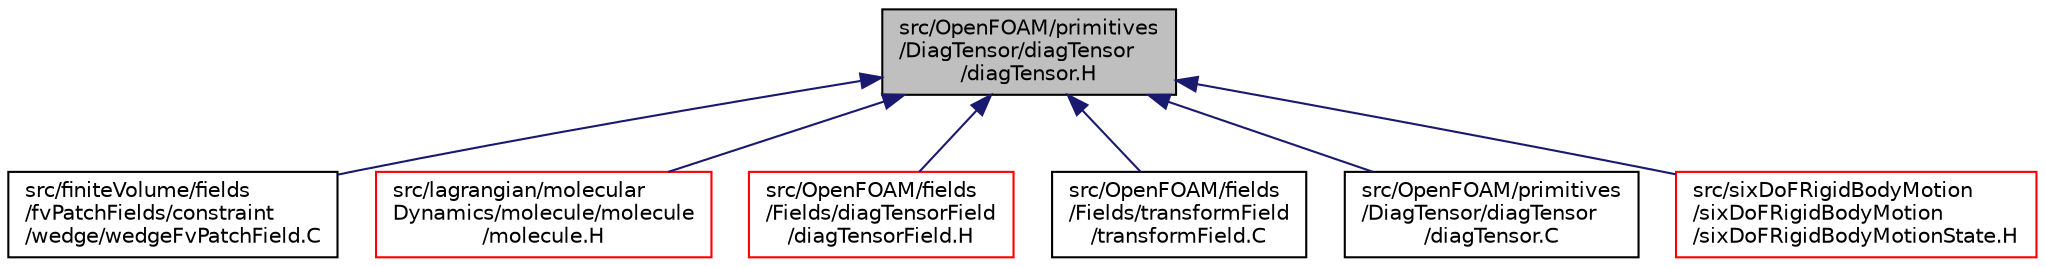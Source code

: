 digraph "src/OpenFOAM/primitives/DiagTensor/diagTensor/diagTensor.H"
{
  bgcolor="transparent";
  edge [fontname="Helvetica",fontsize="10",labelfontname="Helvetica",labelfontsize="10"];
  node [fontname="Helvetica",fontsize="10",shape=record];
  Node66 [label="src/OpenFOAM/primitives\l/DiagTensor/diagTensor\l/diagTensor.H",height=0.2,width=0.4,color="black", fillcolor="grey75", style="filled", fontcolor="black"];
  Node66 -> Node67 [dir="back",color="midnightblue",fontsize="10",style="solid",fontname="Helvetica"];
  Node67 [label="src/finiteVolume/fields\l/fvPatchFields/constraint\l/wedge/wedgeFvPatchField.C",height=0.2,width=0.4,color="black",URL="$a01877.html"];
  Node66 -> Node68 [dir="back",color="midnightblue",fontsize="10",style="solid",fontname="Helvetica"];
  Node68 [label="src/lagrangian/molecular\lDynamics/molecule/molecule\l/molecule.H",height=0.2,width=0.4,color="red",URL="$a07124.html"];
  Node66 -> Node74 [dir="back",color="midnightblue",fontsize="10",style="solid",fontname="Helvetica"];
  Node74 [label="src/OpenFOAM/fields\l/Fields/diagTensorField\l/diagTensorField.H",height=0.2,width=0.4,color="red",URL="$a10259.html"];
  Node66 -> Node661 [dir="back",color="midnightblue",fontsize="10",style="solid",fontname="Helvetica"];
  Node661 [label="src/OpenFOAM/fields\l/Fields/transformField\l/transformField.C",height=0.2,width=0.4,color="black",URL="$a10445.html"];
  Node66 -> Node662 [dir="back",color="midnightblue",fontsize="10",style="solid",fontname="Helvetica"];
  Node662 [label="src/OpenFOAM/primitives\l/DiagTensor/diagTensor\l/diagTensor.C",height=0.2,width=0.4,color="black",URL="$a12965.html",tooltip="DiagTensor of scalars. "];
  Node66 -> Node663 [dir="back",color="midnightblue",fontsize="10",style="solid",fontname="Helvetica"];
  Node663 [label="src/sixDoFRigidBodyMotion\l/sixDoFRigidBodyMotion\l/sixDoFRigidBodyMotionState.H",height=0.2,width=0.4,color="red",URL="$a15332.html"];
}
